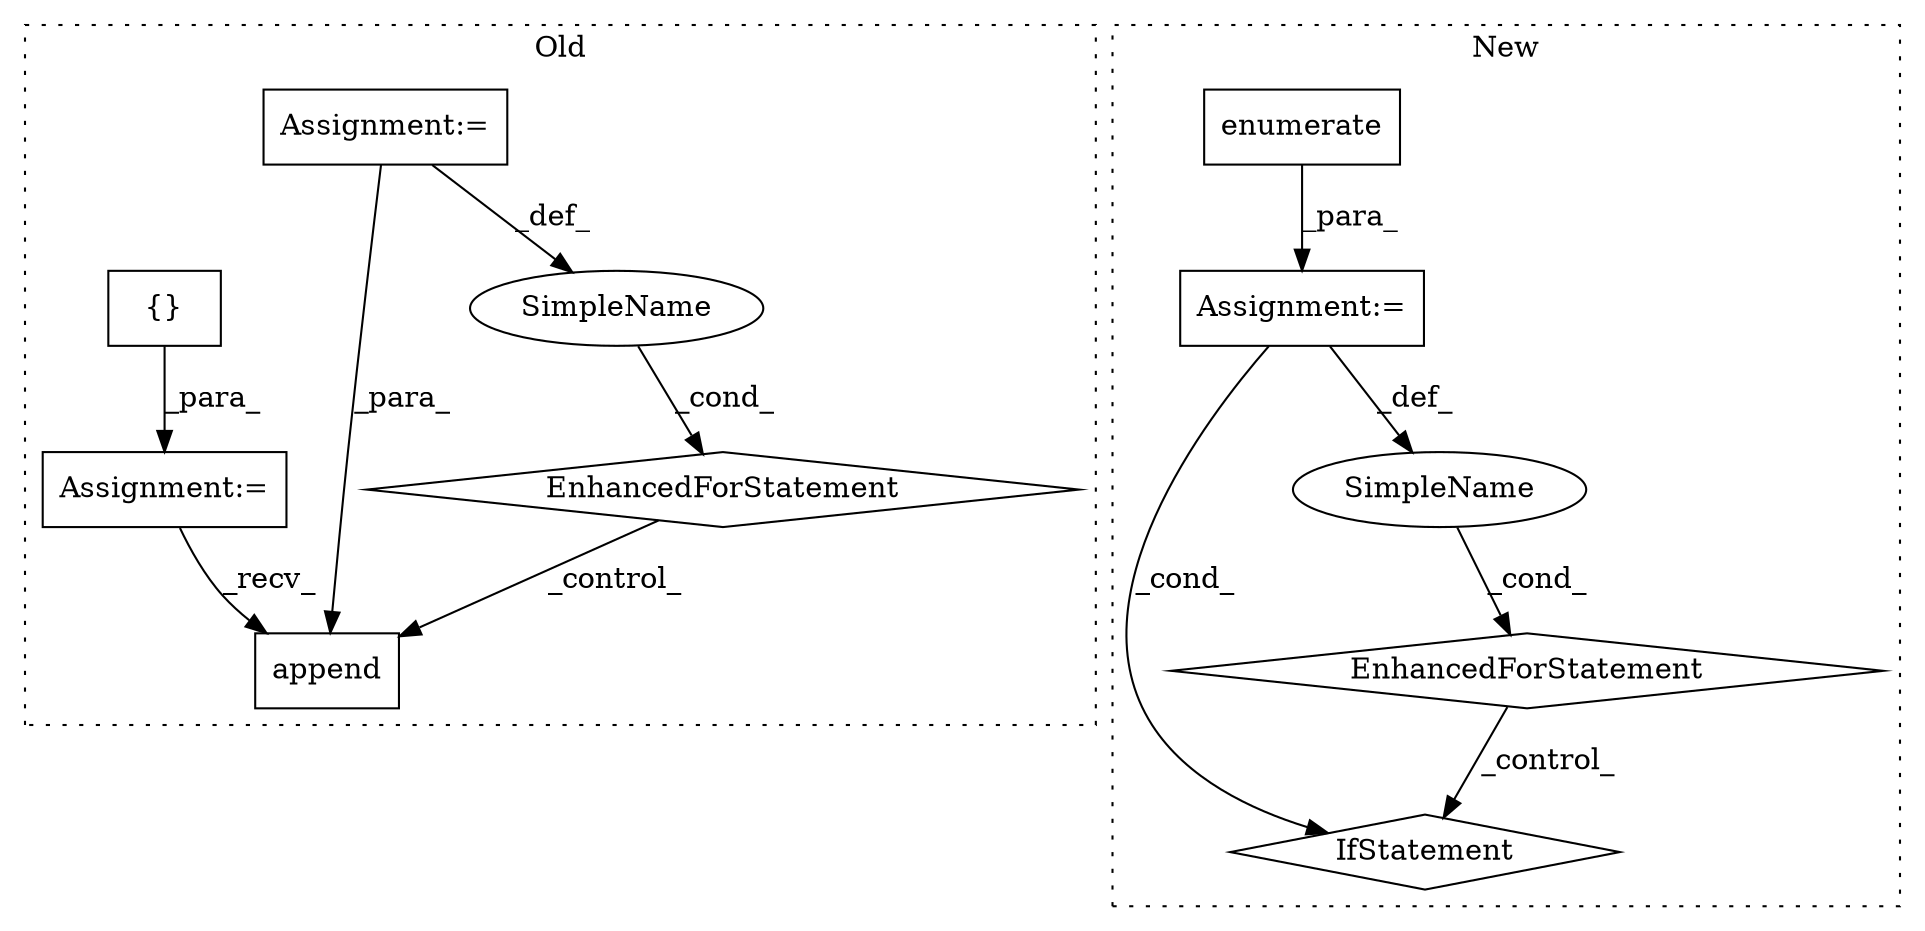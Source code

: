 digraph G {
subgraph cluster0 {
1 [label="append" a="32" s="3136,3147" l="7,1" shape="box"];
5 [label="Assignment:=" a="7" s="2818" l="39" shape="box"];
6 [label="EnhancedForStatement" a="70" s="2921,2989" l="53,2" shape="diamond"];
7 [label="Assignment:=" a="7" s="2903" l="1" shape="box"];
8 [label="{}" a="4" s="2913" l="2" shape="box"];
9 [label="SimpleName" a="42" s="2978" l="1" shape="ellipse"];
label = "Old";
style="dotted";
}
subgraph cluster1 {
2 [label="enumerate" a="32" s="1377,1401" l="10,1" shape="box"];
3 [label="Assignment:=" a="7" s="1299,1402" l="63,2" shape="box"];
4 [label="EnhancedForStatement" a="70" s="1299,1402" l="63,2" shape="diamond"];
10 [label="IfStatement" a="25" s="1493,1550" l="4,2" shape="diamond"];
11 [label="SimpleName" a="42" s="1366" l="8" shape="ellipse"];
label = "New";
style="dotted";
}
2 -> 3 [label="_para_"];
3 -> 11 [label="_def_"];
3 -> 10 [label="_cond_"];
4 -> 10 [label="_control_"];
5 -> 1 [label="_para_"];
5 -> 9 [label="_def_"];
6 -> 1 [label="_control_"];
7 -> 1 [label="_recv_"];
8 -> 7 [label="_para_"];
9 -> 6 [label="_cond_"];
11 -> 4 [label="_cond_"];
}